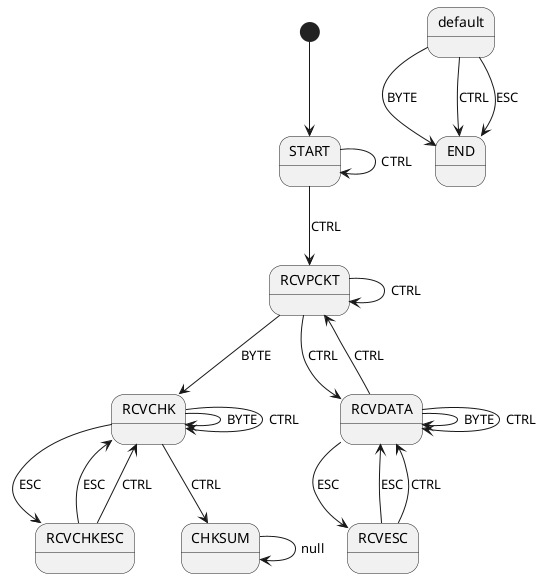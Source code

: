 @startuml
[*] --> START
START --> START : CTRL
RCVPCKT --> RCVPCKT : CTRL
RCVPCKT --> RCVCHK : BYTE
RCVDATA --> RCVDATA : BYTE
RCVDATA --> RCVDATA : CTRL
RCVDATA --> RCVESC : ESC
RCVESC --> RCVDATA : ESC
RCVESC --> RCVDATA : CTRL
RCVCHK --> RCVCHK : BYTE
RCVCHK --> RCVCHKESC : ESC
RCVCHK --> RCVCHK : CTRL
RCVCHKESC --> RCVCHK : ESC
RCVCHKESC --> RCVCHK : CTRL
START --> RCVPCKT : CTRL
RCVPCKT --> RCVDATA : CTRL
RCVDATA --> RCVPCKT : CTRL
RCVCHK --> CHKSUM : CTRL
default --> END : BYTE
default --> END : CTRL
default --> END : ESC
CHKSUM --> CHKSUM : null
@enduml
